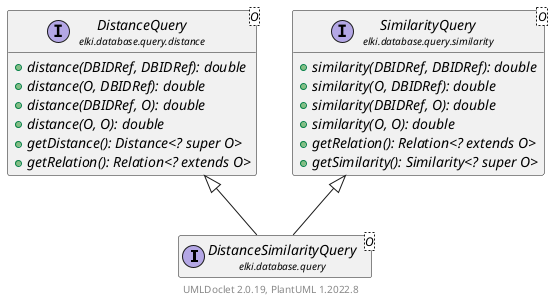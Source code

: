 @startuml
    remove .*\.(Instance|Par|Parameterizer|Factory)$
    set namespaceSeparator none
    hide empty fields
    hide empty methods

    interface "<size:14>DistanceSimilarityQuery\n<size:10>elki.database.query" as elki.database.query.DistanceSimilarityQuery<O> [[DistanceSimilarityQuery.html]]

    interface "<size:14>DistanceQuery\n<size:10>elki.database.query.distance" as elki.database.query.distance.DistanceQuery<O> [[distance/DistanceQuery.html]] {
        {abstract} +distance(DBIDRef, DBIDRef): double
        {abstract} +distance(O, DBIDRef): double
        {abstract} +distance(DBIDRef, O): double
        {abstract} +distance(O, O): double
        {abstract} +getDistance(): Distance<? super O>
        {abstract} +getRelation(): Relation<? extends O>
    }
    interface "<size:14>SimilarityQuery\n<size:10>elki.database.query.similarity" as elki.database.query.similarity.SimilarityQuery<O> [[similarity/SimilarityQuery.html]] {
        {abstract} +similarity(DBIDRef, DBIDRef): double
        {abstract} +similarity(O, DBIDRef): double
        {abstract} +similarity(DBIDRef, O): double
        {abstract} +similarity(O, O): double
        {abstract} +getRelation(): Relation<? extends O>
        {abstract} +getSimilarity(): Similarity<? super O>
    }

    elki.database.query.distance.DistanceQuery <|-- elki.database.query.DistanceSimilarityQuery
    elki.database.query.similarity.SimilarityQuery <|-- elki.database.query.DistanceSimilarityQuery

    center footer UMLDoclet 2.0.19, PlantUML 1.2022.8
@enduml
